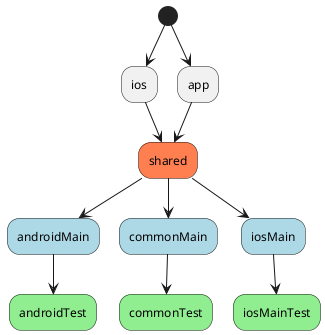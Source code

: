 @startuml
skinparam activity {
  BackgroundColor<< Coral >> Coral
  BackgroundColor<< Blue >> LightBlue
  BackgroundColor<< Green >> LightGreen
}

(*) --> "ios"
(*) --> "app"
"app" --> "shared" << Coral >>
ios --> "shared"
"shared" --> "androidMain" << Blue >>
"androidMain" --> androidTest << Green >>
"shared" --> "commonMain" << Blue >>
"commonMain" --> "commonTest" << Green >>
"shared" --> "iosMain" << Blue >>
iosMain --> "iosMainTest" << Green >>

@enduml
